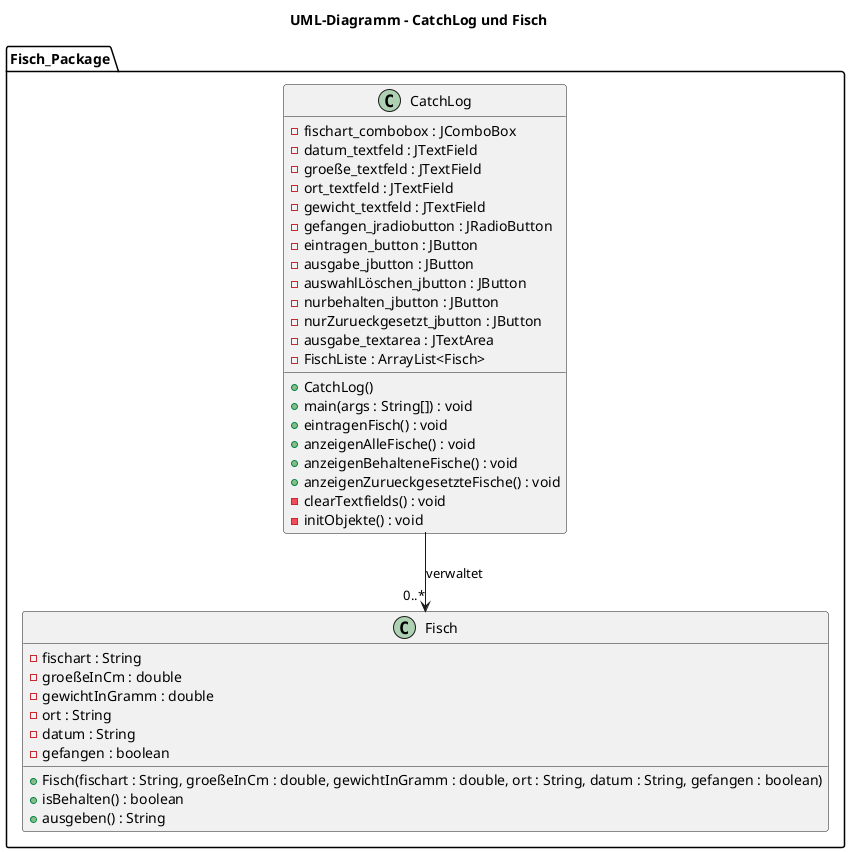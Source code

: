 @startuml
title UML-Diagramm – CatchLog und Fisch

package "Fisch_Package" {

class CatchLog {
  - fischart_combobox : JComboBox
  - datum_textfeld : JTextField
  - groeße_textfeld : JTextField
  - ort_textfeld : JTextField
  - gewicht_textfeld : JTextField
  - gefangen_jradiobutton : JRadioButton
  - eintragen_button : JButton
  - ausgabe_jbutton : JButton
  - auswahlLöschen_jbutton : JButton
  - nurbehalten_jbutton : JButton
  - nurZurueckgesetzt_jbutton : JButton
  - ausgabe_textarea : JTextArea
  - FischListe : ArrayList<Fisch>

  + CatchLog()
  + main(args : String[]) : void
  + eintragenFisch() : void
  + anzeigenAlleFische() : void
  + anzeigenBehalteneFische() : void
  + anzeigenZurueckgesetzteFische() : void
    - clearTextfields() : void
    - initObjekte() : void
}

class Fisch {
  - fischart : String
  - groeßeInCm : double
  - gewichtInGramm : double
  - ort : String
  - datum : String
  - gefangen : boolean

  + Fisch(fischart : String, groeßeInCm : double, gewichtInGramm : double, ort : String, datum : String, gefangen : boolean)
  + isBehalten() : boolean
  + ausgeben() : String
}

CatchLog --> "0..*" Fisch : verwaltet
}

@enduml